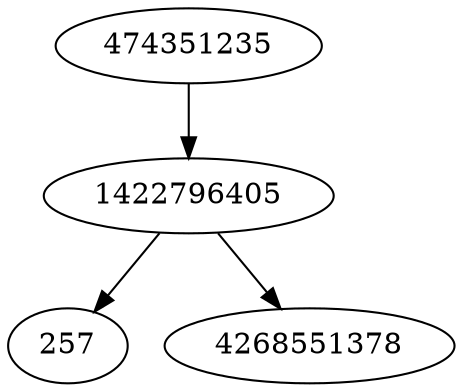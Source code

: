 strict digraph  {
257;
4268551378;
474351235;
1422796405;
474351235 -> 1422796405;
1422796405 -> 257;
1422796405 -> 4268551378;
}
